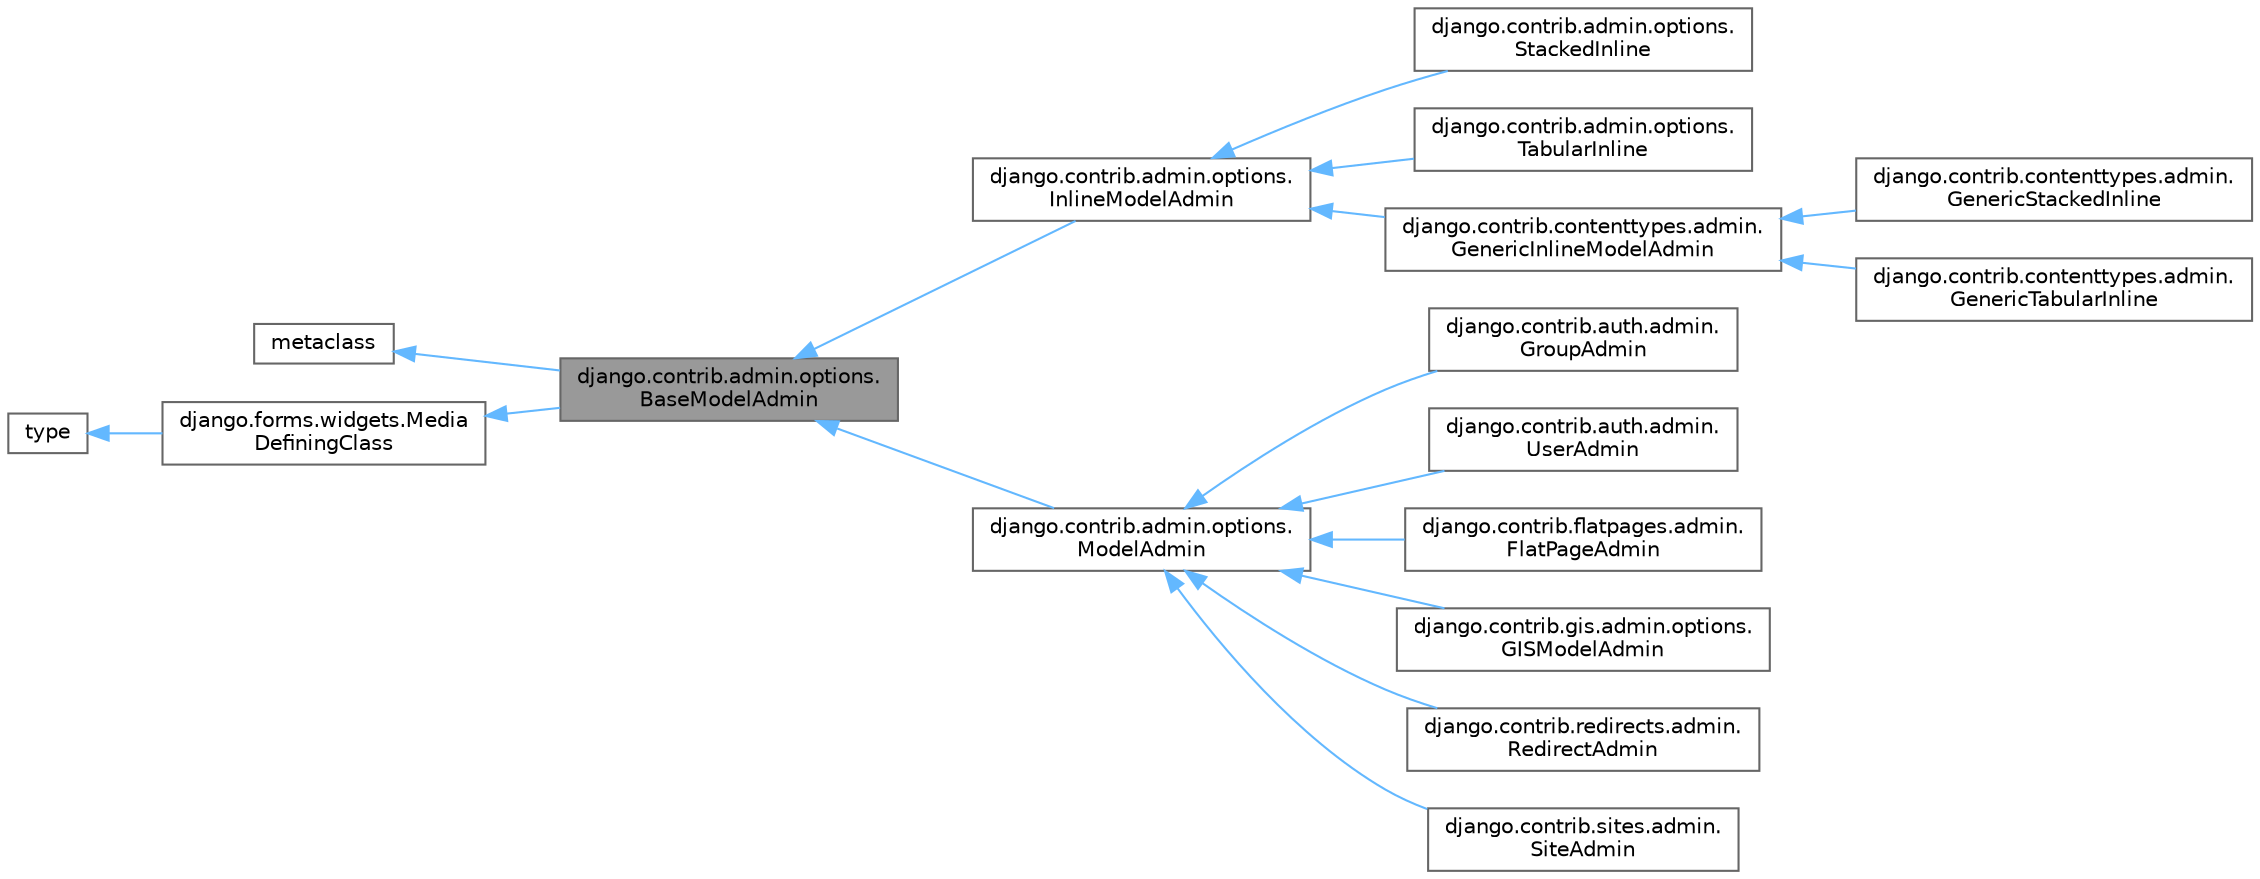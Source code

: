 digraph "django.contrib.admin.options.BaseModelAdmin"
{
 // LATEX_PDF_SIZE
  bgcolor="transparent";
  edge [fontname=Helvetica,fontsize=10,labelfontname=Helvetica,labelfontsize=10];
  node [fontname=Helvetica,fontsize=10,shape=box,height=0.2,width=0.4];
  rankdir="LR";
  Node1 [id="Node000001",label="django.contrib.admin.options.\lBaseModelAdmin",height=0.2,width=0.4,color="gray40", fillcolor="grey60", style="filled", fontcolor="black",tooltip=" "];
  Node2 -> Node1 [id="edge17_Node000001_Node000002",dir="back",color="steelblue1",style="solid",tooltip=" "];
  Node2 [id="Node000002",label="metaclass",height=0.2,width=0.4,color="gray40", fillcolor="white", style="filled",tooltip=" "];
  Node3 -> Node1 [id="edge18_Node000001_Node000003",dir="back",color="steelblue1",style="solid",tooltip=" "];
  Node3 [id="Node000003",label="django.forms.widgets.Media\lDefiningClass",height=0.2,width=0.4,color="gray40", fillcolor="white", style="filled",URL="$classdjango_1_1forms_1_1widgets_1_1MediaDefiningClass.html",tooltip=" "];
  Node4 -> Node3 [id="edge19_Node000003_Node000004",dir="back",color="steelblue1",style="solid",tooltip=" "];
  Node4 [id="Node000004",label="type",height=0.2,width=0.4,color="gray40", fillcolor="white", style="filled",tooltip=" "];
  Node1 -> Node5 [id="edge20_Node000001_Node000005",dir="back",color="steelblue1",style="solid",tooltip=" "];
  Node5 [id="Node000005",label="django.contrib.admin.options.\lInlineModelAdmin",height=0.2,width=0.4,color="gray40", fillcolor="white", style="filled",URL="$classdjango_1_1contrib_1_1admin_1_1options_1_1InlineModelAdmin.html",tooltip=" "];
  Node5 -> Node6 [id="edge21_Node000005_Node000006",dir="back",color="steelblue1",style="solid",tooltip=" "];
  Node6 [id="Node000006",label="django.contrib.admin.options.\lStackedInline",height=0.2,width=0.4,color="gray40", fillcolor="white", style="filled",URL="$classdjango_1_1contrib_1_1admin_1_1options_1_1StackedInline.html",tooltip=" "];
  Node5 -> Node7 [id="edge22_Node000005_Node000007",dir="back",color="steelblue1",style="solid",tooltip=" "];
  Node7 [id="Node000007",label="django.contrib.admin.options.\lTabularInline",height=0.2,width=0.4,color="gray40", fillcolor="white", style="filled",URL="$classdjango_1_1contrib_1_1admin_1_1options_1_1TabularInline.html",tooltip=" "];
  Node5 -> Node8 [id="edge23_Node000005_Node000008",dir="back",color="steelblue1",style="solid",tooltip=" "];
  Node8 [id="Node000008",label="django.contrib.contenttypes.admin.\lGenericInlineModelAdmin",height=0.2,width=0.4,color="gray40", fillcolor="white", style="filled",URL="$classdjango_1_1contrib_1_1contenttypes_1_1admin_1_1GenericInlineModelAdmin.html",tooltip=" "];
  Node8 -> Node9 [id="edge24_Node000008_Node000009",dir="back",color="steelblue1",style="solid",tooltip=" "];
  Node9 [id="Node000009",label="django.contrib.contenttypes.admin.\lGenericStackedInline",height=0.2,width=0.4,color="gray40", fillcolor="white", style="filled",URL="$classdjango_1_1contrib_1_1contenttypes_1_1admin_1_1GenericStackedInline.html",tooltip=" "];
  Node8 -> Node10 [id="edge25_Node000008_Node000010",dir="back",color="steelblue1",style="solid",tooltip=" "];
  Node10 [id="Node000010",label="django.contrib.contenttypes.admin.\lGenericTabularInline",height=0.2,width=0.4,color="gray40", fillcolor="white", style="filled",URL="$classdjango_1_1contrib_1_1contenttypes_1_1admin_1_1GenericTabularInline.html",tooltip=" "];
  Node1 -> Node11 [id="edge26_Node000001_Node000011",dir="back",color="steelblue1",style="solid",tooltip=" "];
  Node11 [id="Node000011",label="django.contrib.admin.options.\lModelAdmin",height=0.2,width=0.4,color="gray40", fillcolor="white", style="filled",URL="$classdjango_1_1contrib_1_1admin_1_1options_1_1ModelAdmin.html",tooltip=" "];
  Node11 -> Node12 [id="edge27_Node000011_Node000012",dir="back",color="steelblue1",style="solid",tooltip=" "];
  Node12 [id="Node000012",label="django.contrib.auth.admin.\lGroupAdmin",height=0.2,width=0.4,color="gray40", fillcolor="white", style="filled",URL="$classdjango_1_1contrib_1_1auth_1_1admin_1_1GroupAdmin.html",tooltip=" "];
  Node11 -> Node13 [id="edge28_Node000011_Node000013",dir="back",color="steelblue1",style="solid",tooltip=" "];
  Node13 [id="Node000013",label="django.contrib.auth.admin.\lUserAdmin",height=0.2,width=0.4,color="gray40", fillcolor="white", style="filled",URL="$classdjango_1_1contrib_1_1auth_1_1admin_1_1UserAdmin.html",tooltip=" "];
  Node11 -> Node14 [id="edge29_Node000011_Node000014",dir="back",color="steelblue1",style="solid",tooltip=" "];
  Node14 [id="Node000014",label="django.contrib.flatpages.admin.\lFlatPageAdmin",height=0.2,width=0.4,color="gray40", fillcolor="white", style="filled",URL="$classdjango_1_1contrib_1_1flatpages_1_1admin_1_1FlatPageAdmin.html",tooltip=" "];
  Node11 -> Node15 [id="edge30_Node000011_Node000015",dir="back",color="steelblue1",style="solid",tooltip=" "];
  Node15 [id="Node000015",label="django.contrib.gis.admin.options.\lGISModelAdmin",height=0.2,width=0.4,color="gray40", fillcolor="white", style="filled",URL="$classdjango_1_1contrib_1_1gis_1_1admin_1_1options_1_1GISModelAdmin.html",tooltip=" "];
  Node11 -> Node16 [id="edge31_Node000011_Node000016",dir="back",color="steelblue1",style="solid",tooltip=" "];
  Node16 [id="Node000016",label="django.contrib.redirects.admin.\lRedirectAdmin",height=0.2,width=0.4,color="gray40", fillcolor="white", style="filled",URL="$classdjango_1_1contrib_1_1redirects_1_1admin_1_1RedirectAdmin.html",tooltip=" "];
  Node11 -> Node17 [id="edge32_Node000011_Node000017",dir="back",color="steelblue1",style="solid",tooltip=" "];
  Node17 [id="Node000017",label="django.contrib.sites.admin.\lSiteAdmin",height=0.2,width=0.4,color="gray40", fillcolor="white", style="filled",URL="$classdjango_1_1contrib_1_1sites_1_1admin_1_1SiteAdmin.html",tooltip=" "];
}
